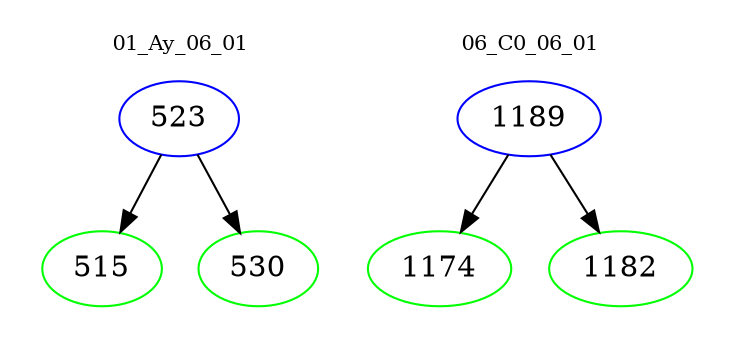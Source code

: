 digraph{
subgraph cluster_0 {
color = white
label = "01_Ay_06_01";
fontsize=10;
T0_523 [label="523", color="blue"]
T0_523 -> T0_515 [color="black"]
T0_515 [label="515", color="green"]
T0_523 -> T0_530 [color="black"]
T0_530 [label="530", color="green"]
}
subgraph cluster_1 {
color = white
label = "06_C0_06_01";
fontsize=10;
T1_1189 [label="1189", color="blue"]
T1_1189 -> T1_1174 [color="black"]
T1_1174 [label="1174", color="green"]
T1_1189 -> T1_1182 [color="black"]
T1_1182 [label="1182", color="green"]
}
}
